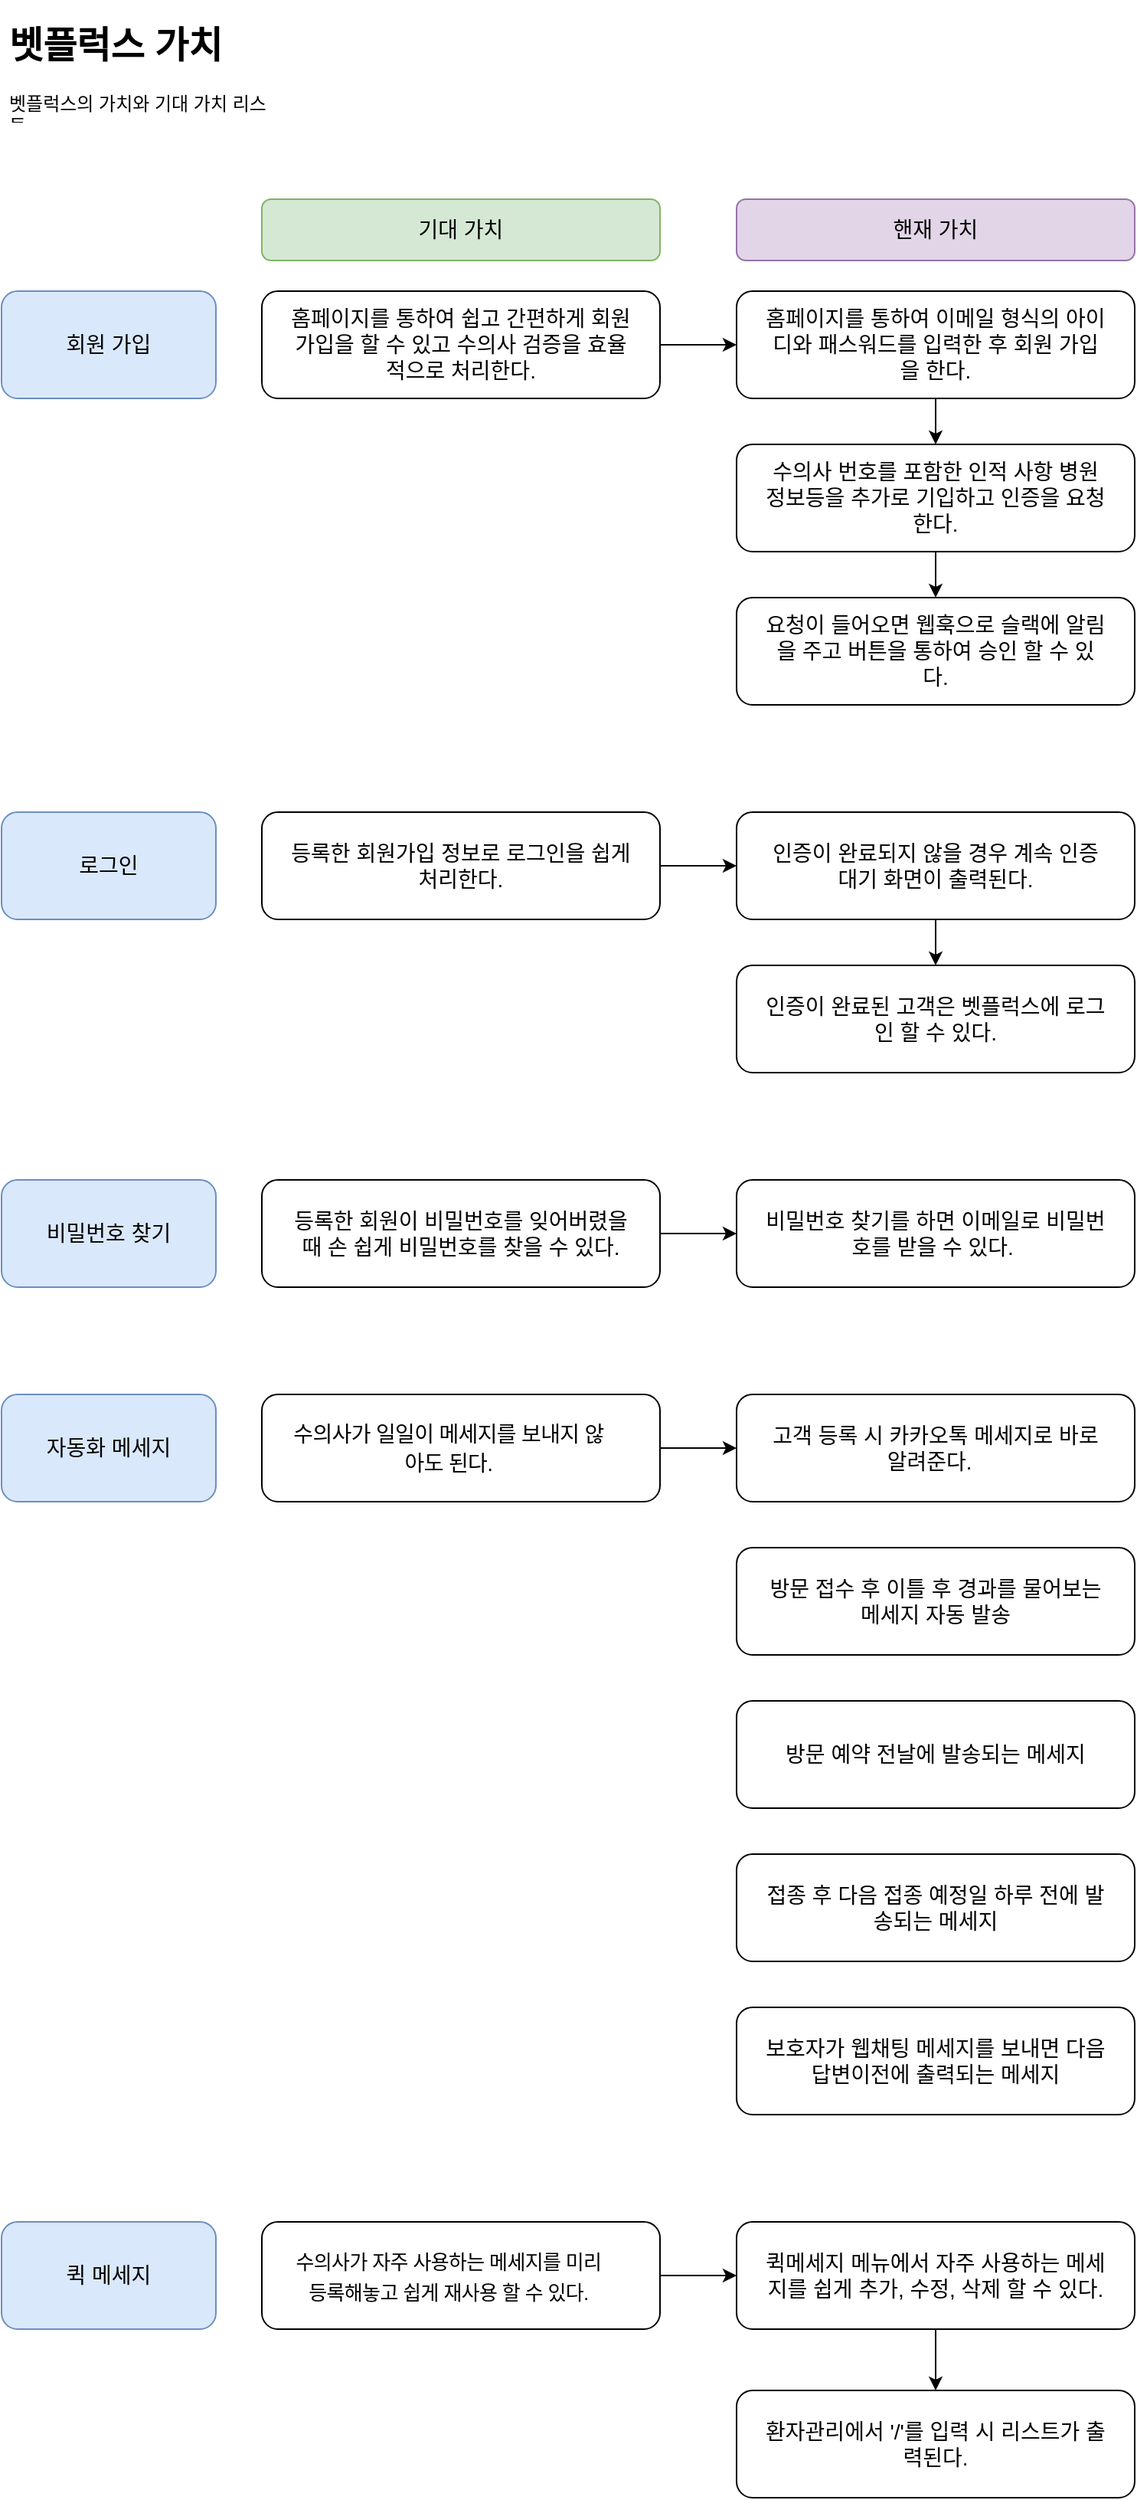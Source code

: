 <mxfile version="16.5.6" type="github">
  <diagram id="CAx_kXBRAw6pJOKKykD8" name="Page-1">
    <mxGraphModel dx="830" dy="580" grid="1" gridSize="10" guides="1" tooltips="1" connect="1" arrows="1" fold="1" page="1" pageScale="1" pageWidth="827" pageHeight="1169" math="0" shadow="0">
      <root>
        <mxCell id="0" />
        <mxCell id="1" parent="0" />
        <mxCell id="qVX0OotuIn6cAt5GHuXx-2" value="&lt;h1&gt;벳플럭스 가치&lt;/h1&gt;&lt;p&gt;벳플럭스의 가치와 기대 가치 리스트&lt;/p&gt;" style="text;html=1;strokeColor=none;fillColor=none;spacing=5;spacingTop=-20;whiteSpace=wrap;overflow=hidden;rounded=0;" vertex="1" parent="1">
          <mxGeometry x="40" y="40" width="180" height="70" as="geometry" />
        </mxCell>
        <mxCell id="qVX0OotuIn6cAt5GHuXx-3" style="edgeStyle=orthogonalEdgeStyle;rounded=0;orthogonalLoop=1;jettySize=auto;html=1;exitX=0.5;exitY=1;exitDx=0;exitDy=0;" edge="1" parent="1" source="qVX0OotuIn6cAt5GHuXx-2" target="qVX0OotuIn6cAt5GHuXx-2">
          <mxGeometry relative="1" as="geometry" />
        </mxCell>
        <mxCell id="qVX0OotuIn6cAt5GHuXx-4" value="회원 가입" style="rounded=1;whiteSpace=wrap;html=1;fontSize=14;fillColor=#dae8fc;strokeColor=#6c8ebf;" vertex="1" parent="1">
          <mxGeometry x="40" y="220" width="140" height="70" as="geometry" />
        </mxCell>
        <mxCell id="qVX0OotuIn6cAt5GHuXx-7" value="기대 가치" style="rounded=1;whiteSpace=wrap;html=1;fontSize=14;fillColor=#d5e8d4;strokeColor=#82b366;" vertex="1" parent="1">
          <mxGeometry x="210" y="160" width="260" height="40" as="geometry" />
        </mxCell>
        <mxCell id="qVX0OotuIn6cAt5GHuXx-8" value="핸재 가치" style="rounded=1;whiteSpace=wrap;html=1;fontSize=14;fillColor=#e1d5e7;strokeColor=#9673a6;" vertex="1" parent="1">
          <mxGeometry x="520" y="160" width="260" height="40" as="geometry" />
        </mxCell>
        <mxCell id="qVX0OotuIn6cAt5GHuXx-39" style="edgeStyle=orthogonalEdgeStyle;rounded=0;orthogonalLoop=1;jettySize=auto;html=1;entryX=0;entryY=0.5;entryDx=0;entryDy=0;fontSize=14;" edge="1" parent="1" source="qVX0OotuIn6cAt5GHuXx-10" target="qVX0OotuIn6cAt5GHuXx-11">
          <mxGeometry relative="1" as="geometry" />
        </mxCell>
        <mxCell id="qVX0OotuIn6cAt5GHuXx-10" value="홈페이지를 통하여 쉽고 간편하게 회원가입을 할 수 있고 수의사 검증을 효율적으로 처리한다." style="rounded=1;whiteSpace=wrap;html=1;fontSize=14;spacing=20;" vertex="1" parent="1">
          <mxGeometry x="210" y="220" width="260" height="70" as="geometry" />
        </mxCell>
        <mxCell id="qVX0OotuIn6cAt5GHuXx-13" style="edgeStyle=orthogonalEdgeStyle;rounded=0;orthogonalLoop=1;jettySize=auto;html=1;entryX=0.5;entryY=0;entryDx=0;entryDy=0;fontSize=14;" edge="1" parent="1" source="qVX0OotuIn6cAt5GHuXx-11" target="qVX0OotuIn6cAt5GHuXx-12">
          <mxGeometry relative="1" as="geometry" />
        </mxCell>
        <mxCell id="qVX0OotuIn6cAt5GHuXx-11" value="홈페이지를 통하여 이메일 형식의 아이디와 패스워드를 입력한 후 회원 가입을 한다." style="rounded=1;whiteSpace=wrap;html=1;fontSize=14;spacing=20;" vertex="1" parent="1">
          <mxGeometry x="520" y="220" width="260" height="70" as="geometry" />
        </mxCell>
        <mxCell id="qVX0OotuIn6cAt5GHuXx-17" style="edgeStyle=orthogonalEdgeStyle;rounded=0;orthogonalLoop=1;jettySize=auto;html=1;entryX=0.5;entryY=0;entryDx=0;entryDy=0;fontSize=14;" edge="1" parent="1" source="qVX0OotuIn6cAt5GHuXx-12" target="qVX0OotuIn6cAt5GHuXx-14">
          <mxGeometry relative="1" as="geometry" />
        </mxCell>
        <mxCell id="qVX0OotuIn6cAt5GHuXx-12" value="수의사 번호를 포함한 인적 사항 병원 정보등을 추가로 기입하고 인증을 요청한다." style="rounded=1;whiteSpace=wrap;html=1;fontSize=14;spacing=20;" vertex="1" parent="1">
          <mxGeometry x="520" y="320" width="260" height="70" as="geometry" />
        </mxCell>
        <mxCell id="qVX0OotuIn6cAt5GHuXx-14" value="요청이 들어오면 웹훅으로 슬랙에 알림을 주고 버튼을 통하여 승인 할 수 있다." style="rounded=1;whiteSpace=wrap;html=1;fontSize=14;spacing=20;" vertex="1" parent="1">
          <mxGeometry x="520" y="420" width="260" height="70" as="geometry" />
        </mxCell>
        <mxCell id="qVX0OotuIn6cAt5GHuXx-18" style="edgeStyle=orthogonalEdgeStyle;rounded=0;orthogonalLoop=1;jettySize=auto;html=1;entryX=0.5;entryY=0;entryDx=0;entryDy=0;fontSize=14;" edge="1" source="qVX0OotuIn6cAt5GHuXx-22" target="qVX0OotuIn6cAt5GHuXx-23" parent="1">
          <mxGeometry relative="1" as="geometry" />
        </mxCell>
        <mxCell id="qVX0OotuIn6cAt5GHuXx-20" value="로그인" style="rounded=1;whiteSpace=wrap;html=1;fontSize=14;fillColor=#dae8fc;strokeColor=#6c8ebf;" vertex="1" parent="1">
          <mxGeometry x="40" y="560" width="140" height="70" as="geometry" />
        </mxCell>
        <mxCell id="qVX0OotuIn6cAt5GHuXx-38" style="edgeStyle=orthogonalEdgeStyle;rounded=0;orthogonalLoop=1;jettySize=auto;html=1;entryX=0;entryY=0.5;entryDx=0;entryDy=0;fontSize=14;" edge="1" parent="1" source="qVX0OotuIn6cAt5GHuXx-21" target="qVX0OotuIn6cAt5GHuXx-22">
          <mxGeometry relative="1" as="geometry" />
        </mxCell>
        <mxCell id="qVX0OotuIn6cAt5GHuXx-21" value="등록한 회원가입 정보로 로그인을 쉽게 처리한다." style="rounded=1;whiteSpace=wrap;html=1;fontSize=14;spacing=20;" vertex="1" parent="1">
          <mxGeometry x="210" y="560" width="260" height="70" as="geometry" />
        </mxCell>
        <mxCell id="qVX0OotuIn6cAt5GHuXx-22" value="인증이 완료되지 않을 경우 계속 인증 대기 화면이 출력된다." style="rounded=1;whiteSpace=wrap;html=1;fontSize=14;spacing=20;" vertex="1" parent="1">
          <mxGeometry x="520" y="560" width="260" height="70" as="geometry" />
        </mxCell>
        <mxCell id="qVX0OotuIn6cAt5GHuXx-23" value="인증이 완료된 고객은 벳플럭스에 로그인 할 수 있다." style="rounded=1;whiteSpace=wrap;html=1;fontSize=14;spacing=20;" vertex="1" parent="1">
          <mxGeometry x="520" y="660" width="260" height="70" as="geometry" />
        </mxCell>
        <mxCell id="qVX0OotuIn6cAt5GHuXx-26" value="비밀번호 찾기" style="rounded=1;whiteSpace=wrap;html=1;fontSize=14;fillColor=#dae8fc;strokeColor=#6c8ebf;" vertex="1" parent="1">
          <mxGeometry x="40" y="800" width="140" height="70" as="geometry" />
        </mxCell>
        <mxCell id="qVX0OotuIn6cAt5GHuXx-37" style="edgeStyle=orthogonalEdgeStyle;rounded=0;orthogonalLoop=1;jettySize=auto;html=1;entryX=0;entryY=0.5;entryDx=0;entryDy=0;fontSize=14;" edge="1" parent="1" source="qVX0OotuIn6cAt5GHuXx-27" target="qVX0OotuIn6cAt5GHuXx-28">
          <mxGeometry relative="1" as="geometry" />
        </mxCell>
        <mxCell id="qVX0OotuIn6cAt5GHuXx-27" value="등록한 회원이 비밀번호를 잊어버렸을 때 손 쉽게 비밀번호를 찾을 수 있다." style="rounded=1;whiteSpace=wrap;html=1;fontSize=14;spacing=20;" vertex="1" parent="1">
          <mxGeometry x="210" y="800" width="260" height="70" as="geometry" />
        </mxCell>
        <mxCell id="qVX0OotuIn6cAt5GHuXx-28" value="비밀번호 찾기를 하면 이메일로 비밀번호를 받을 수 있다.&amp;nbsp;" style="rounded=1;whiteSpace=wrap;html=1;fontSize=14;spacing=20;" vertex="1" parent="1">
          <mxGeometry x="520" y="800" width="260" height="70" as="geometry" />
        </mxCell>
        <mxCell id="qVX0OotuIn6cAt5GHuXx-32" value="자동화 메세지" style="rounded=1;whiteSpace=wrap;html=1;fontSize=14;fillColor=#dae8fc;strokeColor=#6c8ebf;" vertex="1" parent="1">
          <mxGeometry x="40" y="940" width="140" height="70" as="geometry" />
        </mxCell>
        <mxCell id="qVX0OotuIn6cAt5GHuXx-36" style="edgeStyle=orthogonalEdgeStyle;rounded=0;orthogonalLoop=1;jettySize=auto;html=1;entryX=0;entryY=0.5;entryDx=0;entryDy=0;fontSize=14;" edge="1" parent="1" source="qVX0OotuIn6cAt5GHuXx-33" target="qVX0OotuIn6cAt5GHuXx-34">
          <mxGeometry relative="1" as="geometry" />
        </mxCell>
        <mxCell id="qVX0OotuIn6cAt5GHuXx-33" value="&lt;h3 class=&quot;text-[16px] font-bold mr-4 hover:cursor-default&quot; style=&quot;box-sizing: border-box ; border-width: 0px ; border-style: solid ; margin: 0px 1rem 0px 0px ; font-family: &amp;#34;nanum gothic&amp;#34; , sans-serif ; letter-spacing: -0.32px ; background-color: rgb(255 , 255 , 255)&quot;&gt;&lt;span style=&quot;font-weight: normal&quot;&gt;&lt;font style=&quot;font-size: 14px&quot;&gt;수의사가 일일이 메세지를 보내지 않아도 된다.&lt;/font&gt;&lt;/span&gt;&lt;/h3&gt;" style="rounded=1;whiteSpace=wrap;html=1;fontSize=13;spacing=20;" vertex="1" parent="1">
          <mxGeometry x="210" y="940" width="260" height="70" as="geometry" />
        </mxCell>
        <mxCell id="qVX0OotuIn6cAt5GHuXx-34" value="고객 등록 시 카카오톡 메세지로 바로 알려준다. &amp;nbsp;" style="rounded=1;whiteSpace=wrap;html=1;fontSize=14;spacing=20;" vertex="1" parent="1">
          <mxGeometry x="520" y="940" width="260" height="70" as="geometry" />
        </mxCell>
        <mxCell id="qVX0OotuIn6cAt5GHuXx-42" value="방문 접수 후 이틀 후 경과를 물어보는 메세지 자동 발송" style="rounded=1;whiteSpace=wrap;html=1;fontSize=14;spacing=20;" vertex="1" parent="1">
          <mxGeometry x="520" y="1040" width="260" height="70" as="geometry" />
        </mxCell>
        <mxCell id="qVX0OotuIn6cAt5GHuXx-45" value="방문 예약 전날에 발송되는 메세지" style="rounded=1;whiteSpace=wrap;html=1;fontSize=14;spacing=20;" vertex="1" parent="1">
          <mxGeometry x="520" y="1140" width="260" height="70" as="geometry" />
        </mxCell>
        <mxCell id="qVX0OotuIn6cAt5GHuXx-49" value="접종 후 다음 접종 예정일 하루 전에 발송되는 메세지" style="rounded=1;whiteSpace=wrap;html=1;fontSize=14;spacing=20;" vertex="1" parent="1">
          <mxGeometry x="520" y="1240" width="260" height="70" as="geometry" />
        </mxCell>
        <mxCell id="qVX0OotuIn6cAt5GHuXx-52" value="보호자가 웹채팅 메세지를 보내면 다음 답변이전에 출력되는 메세지" style="rounded=1;whiteSpace=wrap;html=1;fontSize=14;spacing=20;" vertex="1" parent="1">
          <mxGeometry x="520" y="1340" width="260" height="70" as="geometry" />
        </mxCell>
        <mxCell id="qVX0OotuIn6cAt5GHuXx-53" value="퀵 메세지" style="rounded=1;whiteSpace=wrap;html=1;fontSize=14;fillColor=#dae8fc;strokeColor=#6c8ebf;" vertex="1" parent="1">
          <mxGeometry x="40" y="1480" width="140" height="70" as="geometry" />
        </mxCell>
        <mxCell id="qVX0OotuIn6cAt5GHuXx-54" value="&lt;h3 class=&quot;text-[16px] font-bold mr-4 hover:cursor-default&quot; style=&quot;box-sizing: border-box ; border-width: 0px ; border-style: solid ; margin: 0px 1rem 0px 0px ; font-family: &amp;#34;nanum gothic&amp;#34; , sans-serif ; letter-spacing: -0.32px ; background-color: rgb(255 , 255 , 255)&quot;&gt;&lt;span style=&quot;font-weight: normal&quot;&gt;&lt;font style=&quot;font-size: 13px&quot;&gt;수의사가 자주 사용하는 메세지를 미리 등록해놓고 쉽게 재사용 할 수 있다.&lt;/font&gt;&lt;/span&gt;&lt;/h3&gt;" style="rounded=1;whiteSpace=wrap;html=1;fontSize=14;spacing=20;" vertex="1" parent="1">
          <mxGeometry x="210" y="1480" width="260" height="70" as="geometry" />
        </mxCell>
        <mxCell id="qVX0OotuIn6cAt5GHuXx-59" style="edgeStyle=orthogonalEdgeStyle;rounded=0;orthogonalLoop=1;jettySize=auto;html=1;entryX=0.5;entryY=0;entryDx=0;entryDy=0;fontSize=13;" edge="1" parent="1" source="qVX0OotuIn6cAt5GHuXx-55" target="qVX0OotuIn6cAt5GHuXx-58">
          <mxGeometry relative="1" as="geometry" />
        </mxCell>
        <mxCell id="qVX0OotuIn6cAt5GHuXx-55" value="퀵메세지 메뉴에서 자주 사용하는 메세지를 쉽게 추가, 수정, 삭제 할 수 있다." style="rounded=1;whiteSpace=wrap;html=1;fontSize=14;spacing=20;" vertex="1" parent="1">
          <mxGeometry x="520" y="1480" width="260" height="70" as="geometry" />
        </mxCell>
        <mxCell id="qVX0OotuIn6cAt5GHuXx-56" style="edgeStyle=orthogonalEdgeStyle;rounded=0;orthogonalLoop=1;jettySize=auto;html=1;entryX=0;entryY=0.5;entryDx=0;entryDy=0;fontSize=14;" edge="1" source="qVX0OotuIn6cAt5GHuXx-54" target="qVX0OotuIn6cAt5GHuXx-55" parent="1">
          <mxGeometry relative="1" as="geometry" />
        </mxCell>
        <mxCell id="qVX0OotuIn6cAt5GHuXx-58" value="환자관리에서 &#39;/&#39;를 입력 시 리스트가 출력된다." style="rounded=1;whiteSpace=wrap;html=1;fontSize=14;spacing=20;" vertex="1" parent="1">
          <mxGeometry x="520" y="1590" width="260" height="70" as="geometry" />
        </mxCell>
      </root>
    </mxGraphModel>
  </diagram>
</mxfile>
